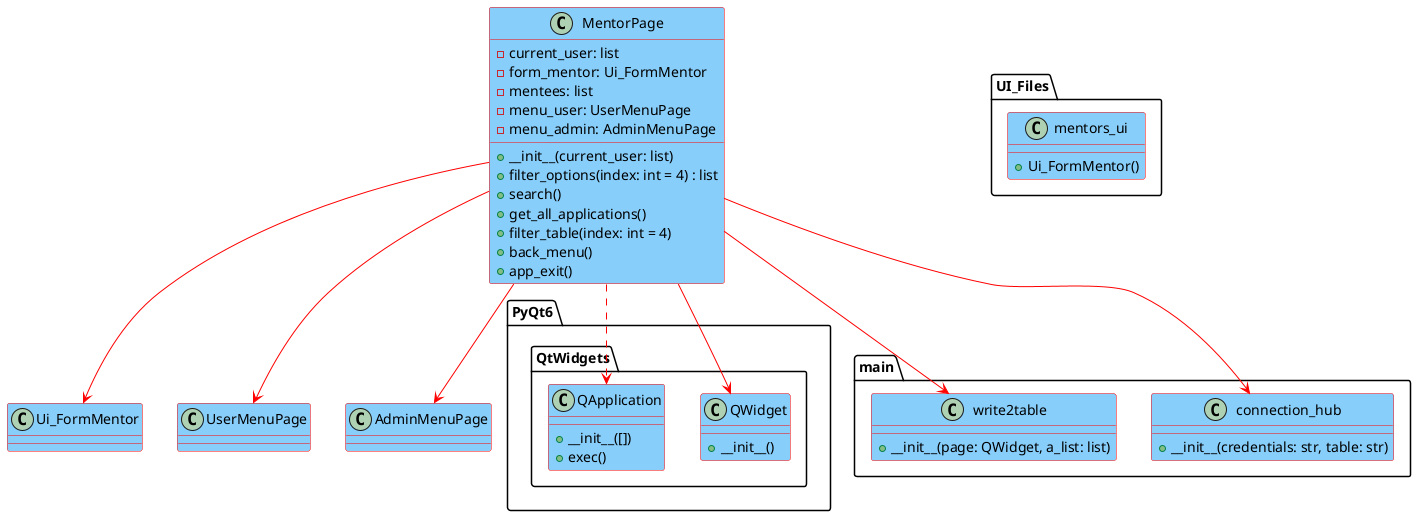 @startuml

skinparam class {
    BackgroundColor LightSkyBlue
}

skinparam classBorder {
    Color red
}

skinparam arrowColor red

package "PyQt6.QtWidgets" {
    class "QWidget" {
        + __init__()
    }

    class "QApplication" {
        + __init__([])
        + exec()
    }
}

package "main" {
    class "connection_hub" {
        + __init__(credentials: str, table: str)
    }

    class "write2table" {
        + __init__(page: QWidget, a_list: list)
    }
}

package "UI_Files" {
    class "mentors_ui" {
        + Ui_FormMentor()
    }
}

class "MentorPage" {
    - current_user: list
    - form_mentor: Ui_FormMentor
    - mentees: list
    - menu_user: UserMenuPage
    - menu_admin: AdminMenuPage
    + __init__(current_user: list)
    + filter_options(index: int = 4) : list
    + search()
    + get_all_applications()
    + filter_table(index: int = 4)
    + back_menu()
    + app_exit()
}

MentorPage --> QWidget
MentorPage --> Ui_FormMentor
MentorPage --> UserMenuPage
MentorPage --> AdminMenuPage
MentorPage --> connection_hub
MentorPage --> write2table

MentorPage ..> QApplication

@enduml
